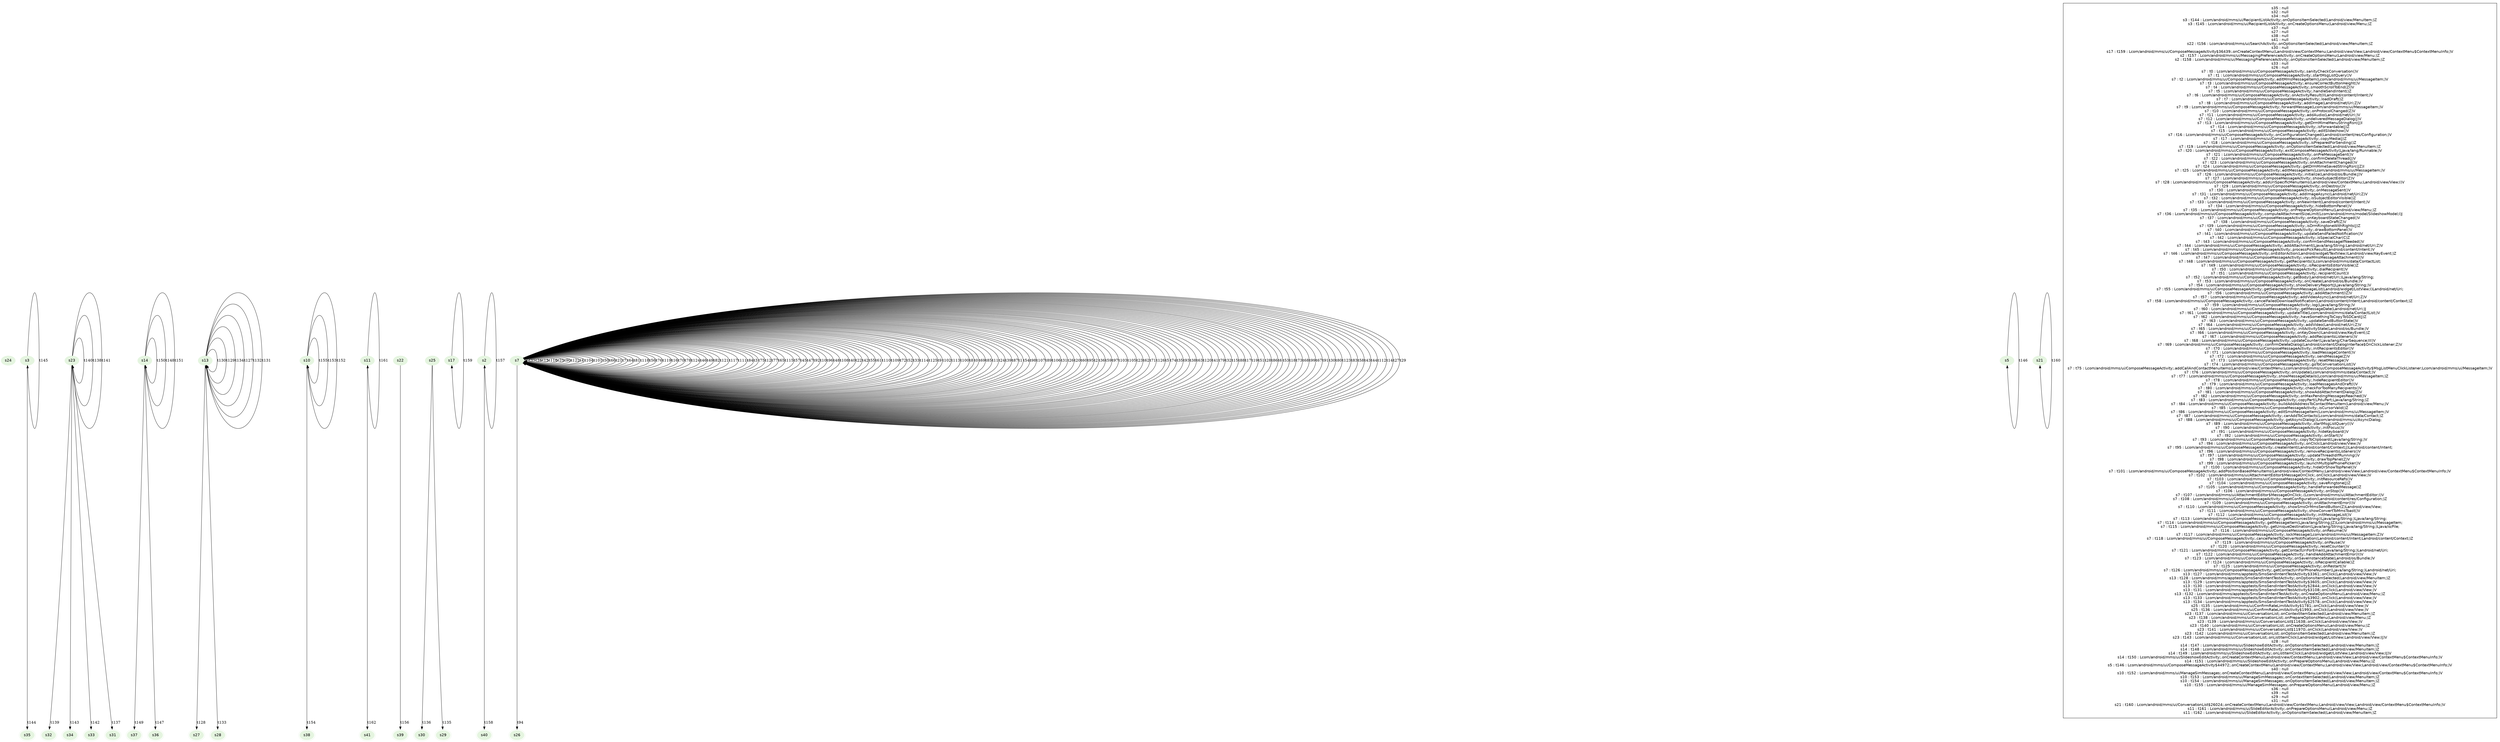 digraph {
fontname="Helvetica";
node[style=filled, fontname="Helvetica", colorscheme=greens3, color=1];
s24;
s35[peripheries=2];
s32[peripheries=2];
s34[peripheries=2];
s3;
s37[peripheries=2];
s27[peripheries=2];
s38[peripheries=2];
s41[peripheries=2];
s22;
s30[peripheries=2];
s17;
s2;
s33[peripheries=2];
s26[peripheries=2];
s7;
s13;
s25;
s23;
s28[peripheries=2];
s14;
s5;
s40[peripheries=2];
s10;
s36[peripheries=2];
s39[peripheries=2];
s29[peripheries=2];
s31[peripheries=2];
s21;
s11;
s7 -> s7[label="t37"];
s7 -> s7[label="t34"];
s7 -> s7[label="t13"];
s7 -> s7[label="t116"];
s7 -> s7[label="t25"];
s7 -> s7[label="t90"];
s7 -> s7[label="t122"];
s7 -> s7[label="t4"];
s7 -> s7[label="t104"];
s7 -> s7[label="t101"];
s7 -> s7[label="t50"];
s11 -> s41[label="t162"];
s7 -> s7[label="t66"];
s7 -> s7[label="t21"];
s23 -> s23[label="t140"];
s25 -> s29[label="t135"];
s7 -> s7[label="t7"];
s7 -> s7[label="t64"];
s7 -> s7[label="t81"];
s7 -> s7[label="t118"];
s7 -> s7[label="t56"];
s7 -> s7[label="t76"];
s7 -> s7[label="t119"];
s7 -> s7[label="t16"];
s7 -> s7[label="t70"];
s7 -> s7[label="t78"];
s13 -> s13[label="t130"];
s7 -> s7[label="t124"];
s7 -> s7[label="t46"];
s7 -> s7[label="t49"];
s7 -> s7[label="t82"];
s11 -> s11[label="t161"];
s13 -> s27[label="t128"];
s7 -> s7[label="t121"];
s7 -> s7[label="t117"];
s7 -> s7[label="t111"];
s7 -> s7[label="t84"];
s7 -> s7[label="t3"];
s7 -> s7[label="t75"];
s7 -> s7[label="t12"];
s7 -> s7[label="t77"];
s7 -> s7[label="t65"];
s7 -> s7[label="t115"];
s23 -> s32[label="t139"];
s7 -> s7[label="t57"];
s7 -> s7[label="t45"];
s10 -> s10[label="t155"];
s7 -> s7[label="t47"];
s7 -> s7[label="t92"];
s13 -> s28[label="t133"];
s7 -> s7[label="t10"];
s7 -> s7[label="t96"];
s7 -> s7[label="t48"];
s25 -> s30[label="t136"];
s7 -> s7[label="t108"];
s14 -> s14[label="t150"];
s7 -> s7[label="t40"];
s7 -> s7[label="t22"];
s7 -> s7[label="t42"];
s7 -> s7[label="t55"];
s7 -> s7[label="t61"];
s7 -> s7[label="t110"];
s10 -> s38[label="t154"];
s7 -> s7[label="t109"];
s7 -> s7[label="t72"];
s7 -> s7[label="t52"];
s7 -> s7[label="t33"];
s7 -> s7[label="t114"];
s14 -> s37[label="t149"];
s23 -> s34[label="t143"];
s7 -> s7[label="t125"];
s7 -> s7[label="t9"];
s7 -> s7[label="t102"];
s7 -> s7[label="t113"];
s7 -> s7[label="t100"];
s13 -> s13[label="t129"];
s7 -> s7[label="t8"];
s23 -> s23[label="t138"];
s7 -> s7[label="t0"];
s7 -> s7[label="t69"];
s7 -> s7[label="t85"];
s7 -> s7[label="t11"];
s7 -> s7[label="t24"];
s7 -> s7[label="t39"];
s7 -> s7[label="t87"];
s7 -> s7[label="t1"];
s7 -> s7[label="t54"];
s7 -> s7[label="t98"];
s7 -> s7[label="t107"];
s7 -> s7[label="t89"];
s7 -> s7[label="t106"];
s7 -> s7[label="t31"];
s7 -> s7[label="t26"];
s7 -> s7[label="t20"];
s7 -> s7[label="t60"];
s23 -> s31[label="t137"];
s7 -> s7[label="t95"];
s7 -> s7[label="t2"];
s7 -> s7[label="t36"];
s7 -> s7[label="t59"];
s7 -> s7[label="t97"];
s7 -> s7[label="t103"];
s7 -> s7[label="t105"];
s7 -> s7[label="t23"];
s7 -> s7[label="t62"];
s3 -> s3[label="t145"];
s7 -> s7[label="t71"];
s13 -> s13[label="t134"];
s7 -> s7[label="t126"];
s7 -> s7[label="t5"];
s7 -> s7[label="t74"];
s7 -> s7[label="t35"];
s7 -> s7[label="t93"];
s7 -> s7[label="t38"];
s7 -> s7[label="t63"];
s7 -> s7[label="t120"];
s7 -> s7[label="t41"];
s17 -> s17[label="t159"];
s7 -> s7[label="t79"];
s13 -> s13[label="t127"];
s22 -> s39[label="t156"];
s14 -> s14[label="t148"];
s7 -> s7[label="t32"];
s7 -> s7[label="t15"];
s7 -> s7[label="t88"];
s7 -> s7[label="t17"];
s7 -> s26[label="t94"];
s7 -> s7[label="t19"];
s2 -> s2[label="t157"];
s7 -> s7[label="t51"];
s10 -> s10[label="t153"];
s13 -> s13[label="t132"];
s7 -> s7[label="t28"];
s21 -> s21[label="t160"];
s7 -> s7[label="t86"];
s7 -> s7[label="t6"];
s7 -> s7[label="t53"];
s3 -> s35[label="t144"];
s23 -> s33[label="t142"];
s14 -> s14[label="t151"];
s2 -> s40[label="t158"];
s7 -> s7[label="t18"];
s7 -> s7[label="t73"];
s14 -> s36[label="t147"];
s7 -> s7[label="t68"];
s7 -> s7[label="t99"];
s7 -> s7[label="t67"];
s7 -> s7[label="t91"];
s7 -> s7[label="t30"];
s7 -> s7[label="t80"];
s7 -> s7[label="t123"];
s7 -> s7[label="t83"];
s5 -> s5[label="t146"];
s7 -> s7[label="t58"];
s10 -> s10[label="t152"];
s7 -> s7[label="t43"];
s7 -> s7[label="t44"];
s13 -> s13[label="t131"];
s23 -> s23[label="t141"];
s7 -> s7[label="t112"];
s7 -> s7[label="t14"];
s7 -> s7[label="t27"];
s7 -> s7[label="t29"];
subgraph cluster_key {
ds[shape=plaintext, style=solid,label="s35 : null\ns32 : null\ns34 : null\ns3 : t144 : Lcom/android/mms/ui/RecipientListActivity;.onOptionsItemSelected(Landroid/view/MenuItem;)Z\ns3 : t145 : Lcom/android/mms/ui/RecipientListActivity;.onCreateOptionsMenu(Landroid/view/Menu;)Z\ns37 : null\ns27 : null\ns38 : null\ns41 : null\ns22 : t156 : Lcom/android/mms/ui/SearchActivity;.onOptionsItemSelected(Landroid/view/MenuItem;)Z\ns30 : null\ns17 : t159 : Lcom/android/mms/ui/ComposeMessageActivity$36439;.onCreateContextMenu(Landroid/view/ContextMenu;Landroid/view/View;Landroid/view/ContextMenu$ContextMenuInfo;)V\ns2 : t157 : Lcom/android/mms/ui/MessagingPreferenceActivity;.onCreateOptionsMenu(Landroid/view/Menu;)Z\ns2 : t158 : Lcom/android/mms/ui/MessagingPreferenceActivity;.onOptionsItemSelected(Landroid/view/MenuItem;)Z\ns33 : null\ns26 : null\ns7 : t0 : Lcom/android/mms/ui/ComposeMessageActivity;.sanityCheckConversation()V\ns7 : t1 : Lcom/android/mms/ui/ComposeMessageActivity;.startMsgListQuery()V\ns7 : t2 : Lcom/android/mms/ui/ComposeMessageActivity;.editMmsMessageItem(Lcom/android/mms/ui/MessageItem;)V\ns7 : t3 : Lcom/android/mms/ui/ComposeMessageActivity;.ensureCorrectButtonHeight()V\ns7 : t4 : Lcom/android/mms/ui/ComposeMessageActivity;.smoothScrollToEnd(ZI)V\ns7 : t5 : Lcom/android/mms/ui/ComposeMessageActivity;.handleSendIntent()Z\ns7 : t6 : Lcom/android/mms/ui/ComposeMessageActivity;.onActivityResult(IILandroid/content/Intent;)V\ns7 : t7 : Lcom/android/mms/ui/ComposeMessageActivity;.loadDraft()Z\ns7 : t8 : Lcom/android/mms/ui/ComposeMessageActivity;.addImage(Landroid/net/Uri;Z)V\ns7 : t9 : Lcom/android/mms/ui/ComposeMessageActivity;.forwardMessage(Lcom/android/mms/ui/MessageItem;)V\ns7 : t10 : Lcom/android/mms/ui/ComposeMessageActivity;.onProtocolChanged(Z)V\ns7 : t11 : Lcom/android/mms/ui/ComposeMessageActivity;.addAudio(Landroid/net/Uri;)V\ns7 : t12 : Lcom/android/mms/ui/ComposeMessageActivity;.undeliveredMessageDialog(J)V\ns7 : t13 : Lcom/android/mms/ui/ComposeMessageActivity;.getDrmMimeMenuStringRsrc(J)I\ns7 : t14 : Lcom/android/mms/ui/ComposeMessageActivity;.isForwardable(J)Z\ns7 : t15 : Lcom/android/mms/ui/ComposeMessageActivity;.editSlideshow()V\ns7 : t16 : Lcom/android/mms/ui/ComposeMessageActivity;.onConfigurationChanged(Landroid/content/res/Configuration;)V\ns7 : t17 : Lcom/android/mms/ui/ComposeMessageActivity;.copyMedia(J)Z\ns7 : t18 : Lcom/android/mms/ui/ComposeMessageActivity;.isPreparedForSending()Z\ns7 : t19 : Lcom/android/mms/ui/ComposeMessageActivity;.onOptionsItemSelected(Landroid/view/MenuItem;)Z\ns7 : t20 : Lcom/android/mms/ui/ComposeMessageActivity;.exitComposeMessageActivity(Ljava/lang/Runnable;)V\ns7 : t21 : Lcom/android/mms/ui/ComposeMessageActivity;.onPreMessageSent()V\ns7 : t22 : Lcom/android/mms/ui/ComposeMessageActivity;.confirmDeleteThread(J)V\ns7 : t23 : Lcom/android/mms/ui/ComposeMessageActivity;.onAttachmentChanged()V\ns7 : t24 : Lcom/android/mms/ui/ComposeMessageActivity;.getDrmMimeSavedStringRsrc(JZ)I\ns7 : t25 : Lcom/android/mms/ui/ComposeMessageActivity;.editMessageItem(Lcom/android/mms/ui/MessageItem;)V\ns7 : t26 : Lcom/android/mms/ui/ComposeMessageActivity;.initialize(Landroid/os/Bundle;J)V\ns7 : t27 : Lcom/android/mms/ui/ComposeMessageActivity;.showSubjectEditor(Z)V\ns7 : t28 : Lcom/android/mms/ui/ComposeMessageActivity;.addUriSpecificMenuItems(Landroid/view/ContextMenu;Landroid/view/View;I)V\ns7 : t29 : Lcom/android/mms/ui/ComposeMessageActivity;.onDestroy()V\ns7 : t30 : Lcom/android/mms/ui/ComposeMessageActivity;.onMessageSent()V\ns7 : t31 : Lcom/android/mms/ui/ComposeMessageActivity;.addImageAsync(Landroid/net/Uri;Z)V\ns7 : t32 : Lcom/android/mms/ui/ComposeMessageActivity;.isSubjectEditorVisible()Z\ns7 : t33 : Lcom/android/mms/ui/ComposeMessageActivity;.onNewIntent(Landroid/content/Intent;)V\ns7 : t34 : Lcom/android/mms/ui/ComposeMessageActivity;.hideBottomPanel()V\ns7 : t35 : Lcom/android/mms/ui/ComposeMessageActivity;.onPrepareOptionsMenu(Landroid/view/Menu;)Z\ns7 : t36 : Lcom/android/mms/ui/ComposeMessageActivity;.computeAttachmentSizeLimit(Lcom/android/mms/model/SlideshowModel;I)J\ns7 : t37 : Lcom/android/mms/ui/ComposeMessageActivity;.onKeyboardStateChanged()V\ns7 : t38 : Lcom/android/mms/ui/ComposeMessageActivity;.saveDraft(Z)V\ns7 : t39 : Lcom/android/mms/ui/ComposeMessageActivity;.isDrmRingtoneWithRights(J)Z\ns7 : t40 : Lcom/android/mms/ui/ComposeMessageActivity;.drawBottomPanel()V\ns7 : t41 : Lcom/android/mms/ui/ComposeMessageActivity;.updateSendFailedNotification()V\ns7 : t42 : Lcom/android/mms/ui/ComposeMessageActivity;.isSpecialChar(C)Z\ns7 : t43 : Lcom/android/mms/ui/ComposeMessageActivity;.confirmSendMessageIfNeeded()V\ns7 : t44 : Lcom/android/mms/ui/ComposeMessageActivity;.addAttachment(Ljava/lang/String;Landroid/net/Uri;Z)V\ns7 : t45 : Lcom/android/mms/ui/ComposeMessageActivity;.processPickResult(Landroid/content/Intent;)V\ns7 : t46 : Lcom/android/mms/ui/ComposeMessageActivity;.onEditorAction(Landroid/widget/TextView;ILandroid/view/KeyEvent;)Z\ns7 : t47 : Lcom/android/mms/ui/ComposeMessageActivity;.viewMmsMessageAttachment(I)V\ns7 : t48 : Lcom/android/mms/ui/ComposeMessageActivity;.getRecipients()Lcom/android/mms/data/ContactList;\ns7 : t49 : Lcom/android/mms/ui/ComposeMessageActivity;.isRecipientsEditorVisible()Z\ns7 : t50 : Lcom/android/mms/ui/ComposeMessageActivity;.dialRecipient()V\ns7 : t51 : Lcom/android/mms/ui/ComposeMessageActivity;.recipientCount()I\ns7 : t52 : Lcom/android/mms/ui/ComposeMessageActivity;.getBody(Landroid/net/Uri;)Ljava/lang/String;\ns7 : t53 : Lcom/android/mms/ui/ComposeMessageActivity;.onCreate(Landroid/os/Bundle;)V\ns7 : t54 : Lcom/android/mms/ui/ComposeMessageActivity;.showDeliveryReport(JLjava/lang/String;)V\ns7 : t55 : Lcom/android/mms/ui/ComposeMessageActivity;.getSelectedUriFromMessageList(Landroid/widget/ListView;I)Landroid/net/Uri;\ns7 : t56 : Lcom/android/mms/ui/ComposeMessageActivity;.addAttachment(IZ)V\ns7 : t57 : Lcom/android/mms/ui/ComposeMessageActivity;.addVideoAsync(Landroid/net/Uri;Z)V\ns7 : t58 : Lcom/android/mms/ui/ComposeMessageActivity;.cancelFailedDownloadNotification(Landroid/content/Intent;Landroid/content/Context;)Z\ns7 : t59 : Lcom/android/mms/ui/ComposeMessageActivity;.log(Ljava/lang/String;)V\ns7 : t60 : Lcom/android/mms/ui/ComposeMessageActivity;.getMessageDate(Landroid/net/Uri;)J\ns7 : t61 : Lcom/android/mms/ui/ComposeMessageActivity;.updateTitle(Lcom/android/mms/data/ContactList;)V\ns7 : t62 : Lcom/android/mms/ui/ComposeMessageActivity;.haveSomethingToCopyToSDCard(J)Z\ns7 : t63 : Lcom/android/mms/ui/ComposeMessageActivity;.updateSendButtonState()V\ns7 : t64 : Lcom/android/mms/ui/ComposeMessageActivity;.addVideo(Landroid/net/Uri;Z)V\ns7 : t65 : Lcom/android/mms/ui/ComposeMessageActivity;.initActivityState(Landroid/os/Bundle;)V\ns7 : t66 : Lcom/android/mms/ui/ComposeMessageActivity;.onKeyDown(ILandroid/view/KeyEvent;)Z\ns7 : t67 : Lcom/android/mms/ui/ComposeMessageActivity;.addRecipientsListeners()V\ns7 : t68 : Lcom/android/mms/ui/ComposeMessageActivity;.updateCounter(Ljava/lang/CharSequence;III)V\ns7 : t69 : Lcom/android/mms/ui/ComposeMessageActivity;.confirmDeleteDialog(Landroid/content/DialogInterface$OnClickListener;Z)V\ns7 : t70 : Lcom/android/mms/ui/ComposeMessageActivity;.initRecipientsEditor()V\ns7 : t71 : Lcom/android/mms/ui/ComposeMessageActivity;.loadMessageContent()V\ns7 : t72 : Lcom/android/mms/ui/ComposeMessageActivity;.sendMessage(Z)V\ns7 : t73 : Lcom/android/mms/ui/ComposeMessageActivity;.resetMessage()V\ns7 : t74 : Lcom/android/mms/ui/ComposeMessageActivity;.goToConversationList()V\ns7 : t75 : Lcom/android/mms/ui/ComposeMessageActivity;.addCallAndContactMenuItems(Landroid/view/ContextMenu;Lcom/android/mms/ui/ComposeMessageActivity$MsgListMenuClickListener;Lcom/android/mms/ui/MessageItem;)V\ns7 : t76 : Lcom/android/mms/ui/ComposeMessageActivity;.onUpdate(Lcom/android/mms/data/Contact;)V\ns7 : t77 : Lcom/android/mms/ui/ComposeMessageActivity;.showMessageDetails(Lcom/android/mms/ui/MessageItem;)Z\ns7 : t78 : Lcom/android/mms/ui/ComposeMessageActivity;.hideRecipientEditor()V\ns7 : t79 : Lcom/android/mms/ui/ComposeMessageActivity;.loadMessagesAndDraft(I)V\ns7 : t80 : Lcom/android/mms/ui/ComposeMessageActivity;.checkForTooManyRecipients()V\ns7 : t81 : Lcom/android/mms/ui/ComposeMessageActivity;.showAddAttachmentDialog(Z)V\ns7 : t82 : Lcom/android/mms/ui/ComposeMessageActivity;.onMaxPendingMessagesReached()V\ns7 : t83 : Lcom/android/mms/ui/ComposeMessageActivity;.copyPart(LPduPart;Ljava/lang/String;)Z\ns7 : t84 : Lcom/android/mms/ui/ComposeMessageActivity;.buildAddAddressToContactMenuItem(Landroid/view/Menu;)V\ns7 : t85 : Lcom/android/mms/ui/ComposeMessageActivity;.isCursorValid()Z\ns7 : t86 : Lcom/android/mms/ui/ComposeMessageActivity;.editSmsMessageItem(Lcom/android/mms/ui/MessageItem;)V\ns7 : t87 : Lcom/android/mms/ui/ComposeMessageActivity;.canAddToContacts(Lcom/android/mms/data/Contact;)Z\ns7 : t88 : Lcom/android/mms/ui/ComposeMessageActivity;.getAsyncDialog()Lcom/android/mms/ui/AsyncDialog;\ns7 : t89 : Lcom/android/mms/ui/ComposeMessageActivity;.startMsgListQuery(I)V\ns7 : t90 : Lcom/android/mms/ui/ComposeMessageActivity;.initFocus()V\ns7 : t91 : Lcom/android/mms/ui/ComposeMessageActivity;.hideKeyboard()V\ns7 : t92 : Lcom/android/mms/ui/ComposeMessageActivity;.onStart()V\ns7 : t93 : Lcom/android/mms/ui/ComposeMessageActivity;.copyToClipboard(Ljava/lang/String;)V\ns7 : t94 : Lcom/android/mms/ui/ComposeMessageActivity;.onClick(Landroid/view/View;)V\ns7 : t95 : Lcom/android/mms/ui/ComposeMessageActivity;.createIntent(Landroid/content/Context;J)Landroid/content/Intent;\ns7 : t96 : Lcom/android/mms/ui/ComposeMessageActivity;.removeRecipientsListeners()V\ns7 : t97 : Lcom/android/mms/ui/ComposeMessageActivity;.updateThreadIdIfRunning()V\ns7 : t98 : Lcom/android/mms/ui/ComposeMessageActivity;.drawTopPanel(Z)V\ns7 : t99 : Lcom/android/mms/ui/ComposeMessageActivity;.launchMultiplePhonePicker()V\ns7 : t100 : Lcom/android/mms/ui/ComposeMessageActivity;.hideOrShowTopPanel()V\ns7 : t101 : Lcom/android/mms/ui/ComposeMessageActivity;.addPositionBasedMenuItems(Landroid/view/ContextMenu;Landroid/view/View;Landroid/view/ContextMenu$ContextMenuInfo;)V\ns7 : t102 : Lcom/android/mms/ui/AttachmentEditor$MessageOnClick;.onClick(Landroid/view/View;)V\ns7 : t103 : Lcom/android/mms/ui/ComposeMessageActivity;.initResourceRefs()V\ns7 : t104 : Lcom/android/mms/ui/ComposeMessageActivity;.saveRingtone(J)Z\ns7 : t105 : Lcom/android/mms/ui/ComposeMessageActivity;.handleForwardedMessage()Z\ns7 : t106 : Lcom/android/mms/ui/ComposeMessageActivity;.onStop()V\ns7 : t107 : Lcom/android/mms/ui/AttachmentEditor$MessageOnClick;.(Lcom/android/mms/ui/AttachmentEditor;I)V\ns7 : t108 : Lcom/android/mms/ui/ComposeMessageActivity;.resetConfiguration(Landroid/content/res/Configuration;)Z\ns7 : t109 : Lcom/android/mms/ui/ComposeMessageActivity;.onAttachmentError(I)V\ns7 : t110 : Lcom/android/mms/ui/ComposeMessageActivity;.showSmsOrMmsSendButton(Z)Landroid/view/View;\ns7 : t111 : Lcom/android/mms/ui/ComposeMessageActivity;.showConvertToMmsToast()V\ns7 : t112 : Lcom/android/mms/ui/ComposeMessageActivity;.initMessageList()V\ns7 : t113 : Lcom/android/mms/ui/ComposeMessageActivity;.getResourcesString(ILjava/lang/String;)Ljava/lang/String;\ns7 : t114 : Lcom/android/mms/ui/ComposeMessageActivity;.getMessageItem(Ljava/lang/String;JZ)Lcom/android/mms/ui/MessageItem;\ns7 : t115 : Lcom/android/mms/ui/ComposeMessageActivity;.getUniqueDestination(Ljava/lang/String;Ljava/lang/String;)Ljava/io/File;\ns7 : t116 : Lcom/android/mms/ui/ComposeMessageActivity;.onResume()V\ns7 : t117 : Lcom/android/mms/ui/ComposeMessageActivity;.lockMessage(Lcom/android/mms/ui/MessageItem;Z)V\ns7 : t118 : Lcom/android/mms/ui/ComposeMessageActivity;.cancelFailedToDeliverNotification(Landroid/content/Intent;Landroid/content/Context;)Z\ns7 : t119 : Lcom/android/mms/ui/ComposeMessageActivity;.onPause()V\ns7 : t120 : Lcom/android/mms/ui/ComposeMessageActivity;.resetCounter()V\ns7 : t121 : Lcom/android/mms/ui/ComposeMessageActivity;.getContactUriForEmail(Ljava/lang/String;)Landroid/net/Uri;\ns7 : t122 : Lcom/android/mms/ui/ComposeMessageActivity;.handleAddAttachmentError(II)V\ns7 : t123 : Lcom/android/mms/ui/ComposeMessageActivity;.onSaveInstanceState(Landroid/os/Bundle;)V\ns7 : t124 : Lcom/android/mms/ui/ComposeMessageActivity;.isRecipientCallable()Z\ns7 : t125 : Lcom/android/mms/ui/ComposeMessageActivity;.onRestart()V\ns7 : t126 : Lcom/android/mms/ui/ComposeMessageActivity;.getContactUriForPhoneNumber(Ljava/lang/String;)Landroid/net/Uri;\ns13 : t127 : Lcom/android/mms/apptests/SmsSendIntentTestActivity$3361;.onClick(Landroid/view/View;)V\ns13 : t128 : Lcom/android/mms/apptests/SmsSendIntentTestActivity;.onOptionsItemSelected(Landroid/view/MenuItem;)Z\ns13 : t129 : Lcom/android/mms/apptests/SmsSendIntentTestActivity$3605;.onClick(Landroid/view/View;)V\ns13 : t130 : Lcom/android/mms/apptests/SmsSendIntentTestActivity$2844;.onClick(Landroid/view/View;)V\ns13 : t131 : Lcom/android/mms/apptests/SmsSendIntentTestActivity$3108;.onClick(Landroid/view/View;)V\ns13 : t132 : Lcom/android/mms/apptests/SmsSendIntentTestActivity;.onCreateOptionsMenu(Landroid/view/Menu;)Z\ns13 : t133 : Lcom/android/mms/apptests/SmsSendIntentTestActivity$3902;.onClick(Landroid/view/View;)V\ns13 : t134 : Lcom/android/mms/apptests/SmsSendIntentTestActivity$2578;.onClick(Landroid/view/View;)V\ns25 : t135 : Lcom/android/mms/ui/ConfirmRateLimitActivity$1781;.onClick(Landroid/view/View;)V\ns25 : t136 : Lcom/android/mms/ui/ConfirmRateLimitActivity$1993;.onClick(Landroid/view/View;)V\ns23 : t137 : Lcom/android/mms/ui/ConversationList;.onContextItemSelected(Landroid/view/MenuItem;)Z\ns23 : t138 : Lcom/android/mms/ui/ConversationList;.onPrepareOptionsMenu(Landroid/view/Menu;)Z\ns23 : t139 : Lcom/android/mms/ui/ConversationList$11638;.onClick(Landroid/view/View;)V\ns23 : t140 : Lcom/android/mms/ui/ConversationList;.onCreateOptionsMenu(Landroid/view/Menu;)Z\ns23 : t141 : Lcom/android/mms/ui/ConversationList$11970;.onClick(Landroid/view/View;)V\ns23 : t142 : Lcom/android/mms/ui/ConversationList;.onOptionsItemSelected(Landroid/view/MenuItem;)Z\ns23 : t143 : Lcom/android/mms/ui/ConversationList;.onListItemClick(Landroid/widget/ListView;Landroid/view/View;IJ)V\ns28 : null\ns14 : t147 : Lcom/android/mms/ui/SlideshowEditActivity;.onOptionsItemSelected(Landroid/view/MenuItem;)Z\ns14 : t148 : Lcom/android/mms/ui/SlideshowEditActivity;.onContextItemSelected(Landroid/view/MenuItem;)Z\ns14 : t149 : Lcom/android/mms/ui/SlideshowEditActivity;.onListItemClick(Landroid/widget/ListView;Landroid/view/View;IJ)V\ns14 : t150 : Lcom/android/mms/ui/SlideshowEditActivity;.onCreateContextMenu(Landroid/view/ContextMenu;Landroid/view/View;Landroid/view/ContextMenu$ContextMenuInfo;)V\ns14 : t151 : Lcom/android/mms/ui/SlideshowEditActivity;.onPrepareOptionsMenu(Landroid/view/Menu;)Z\ns5 : t146 : Lcom/android/mms/ui/ComposeMessageActivity$44972;.onCreateContextMenu(Landroid/view/ContextMenu;Landroid/view/View;Landroid/view/ContextMenu$ContextMenuInfo;)V\ns40 : null\ns10 : t152 : Lcom/android/mms/ui/ManageSimMessages;.onCreateContextMenu(Landroid/view/ContextMenu;Landroid/view/View;Landroid/view/ContextMenu$ContextMenuInfo;)V\ns10 : t153 : Lcom/android/mms/ui/ManageSimMessages;.onContextItemSelected(Landroid/view/MenuItem;)Z\ns10 : t154 : Lcom/android/mms/ui/ManageSimMessages;.onOptionsItemSelected(Landroid/view/MenuItem;)Z\ns10 : t155 : Lcom/android/mms/ui/ManageSimMessages;.onPrepareOptionsMenu(Landroid/view/Menu;)Z\ns36 : null\ns39 : null\ns29 : null\ns31 : null\ns21 : t160 : Lcom/android/mms/ui/ConversationList$26024;.onCreateContextMenu(Landroid/view/ContextMenu;Landroid/view/View;Landroid/view/ContextMenu$ContextMenuInfo;)V\ns11 : t161 : Lcom/android/mms/ui/SlideEditorActivity;.onPrepareOptionsMenu(Landroid/view/Menu;)Z\ns11 : t162 : Lcom/android/mms/ui/SlideEditorActivity;.onOptionsItemSelected(Landroid/view/MenuItem;)Z\n"];}
}
